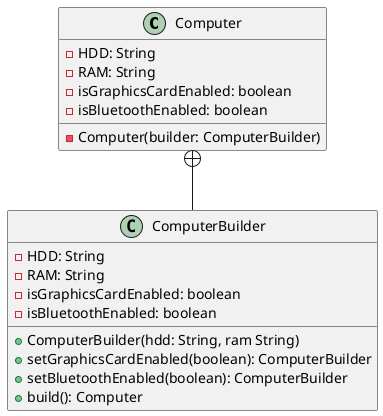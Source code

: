 @startuml
'https://plantuml.com/class-diagram
class Computer {
    - HDD: String
    - RAM: String
    - isGraphicsCardEnabled: boolean
    - isBluetoothEnabled: boolean

    - Computer(builder: ComputerBuilder)
}


class ComputerBuilder {
    - HDD: String
    - RAM: String
    - isGraphicsCardEnabled: boolean
    - isBluetoothEnabled: boolean

    + ComputerBuilder(hdd: String, ram String)
    + setGraphicsCardEnabled(boolean): ComputerBuilder
    + setBluetoothEnabled(boolean): ComputerBuilder
    + build(): Computer
}

Computer +-- ComputerBuilder

@enduml